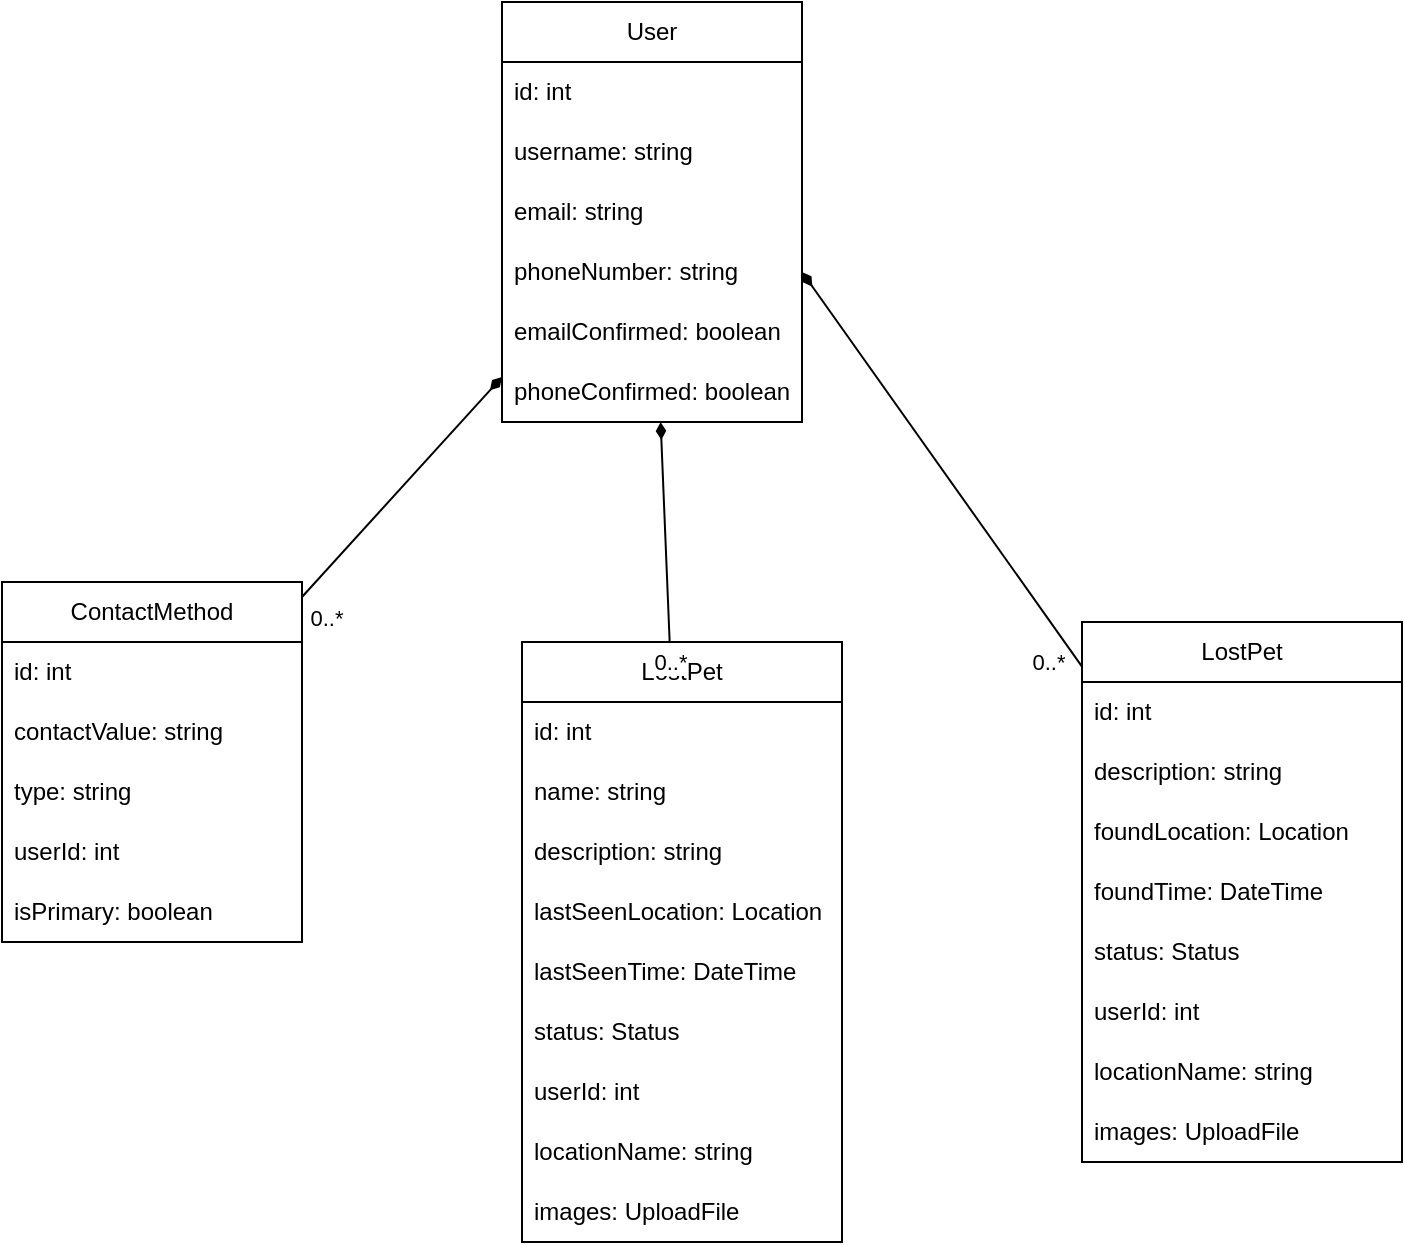 <mxfile version="27.1.4">
  <diagram name="Page-1" id="cRLAUIySB5d9BaKYHvEE">
    <mxGraphModel dx="778" dy="514" grid="1" gridSize="10" guides="1" tooltips="1" connect="1" arrows="1" fold="1" page="1" pageScale="1" pageWidth="850" pageHeight="1100" math="0" shadow="0">
      <root>
        <mxCell id="0" />
        <mxCell id="1" parent="0" />
        <mxCell id="Yky-W8v3LzcQJsoE2YZK-2" value="User" style="swimlane;fontStyle=0;childLayout=stackLayout;horizontal=1;startSize=30;horizontalStack=0;resizeParent=1;resizeParentMax=0;resizeLast=0;collapsible=1;marginBottom=0;whiteSpace=wrap;html=1;" vertex="1" parent="1">
          <mxGeometry x="330" y="210" width="150" height="210" as="geometry" />
        </mxCell>
        <mxCell id="Yky-W8v3LzcQJsoE2YZK-3" value="id: int" style="text;strokeColor=none;fillColor=none;align=left;verticalAlign=middle;spacingLeft=4;spacingRight=4;overflow=hidden;points=[[0,0.5],[1,0.5]];portConstraint=eastwest;rotatable=0;whiteSpace=wrap;html=1;" vertex="1" parent="Yky-W8v3LzcQJsoE2YZK-2">
          <mxGeometry y="30" width="150" height="30" as="geometry" />
        </mxCell>
        <mxCell id="Yky-W8v3LzcQJsoE2YZK-4" value="username: string" style="text;strokeColor=none;fillColor=none;align=left;verticalAlign=middle;spacingLeft=4;spacingRight=4;overflow=hidden;points=[[0,0.5],[1,0.5]];portConstraint=eastwest;rotatable=0;whiteSpace=wrap;html=1;" vertex="1" parent="Yky-W8v3LzcQJsoE2YZK-2">
          <mxGeometry y="60" width="150" height="30" as="geometry" />
        </mxCell>
        <mxCell id="Yky-W8v3LzcQJsoE2YZK-5" value="email: string" style="text;strokeColor=none;fillColor=none;align=left;verticalAlign=middle;spacingLeft=4;spacingRight=4;overflow=hidden;points=[[0,0.5],[1,0.5]];portConstraint=eastwest;rotatable=0;whiteSpace=wrap;html=1;" vertex="1" parent="Yky-W8v3LzcQJsoE2YZK-2">
          <mxGeometry y="90" width="150" height="30" as="geometry" />
        </mxCell>
        <mxCell id="Yky-W8v3LzcQJsoE2YZK-6" value="phoneNumber: string" style="text;strokeColor=none;fillColor=none;align=left;verticalAlign=middle;spacingLeft=4;spacingRight=4;overflow=hidden;points=[[0,0.5],[1,0.5]];portConstraint=eastwest;rotatable=0;whiteSpace=wrap;html=1;" vertex="1" parent="Yky-W8v3LzcQJsoE2YZK-2">
          <mxGeometry y="120" width="150" height="30" as="geometry" />
        </mxCell>
        <mxCell id="Yky-W8v3LzcQJsoE2YZK-7" value="emailConfirmed: boolean" style="text;strokeColor=none;fillColor=none;align=left;verticalAlign=middle;spacingLeft=4;spacingRight=4;overflow=hidden;points=[[0,0.5],[1,0.5]];portConstraint=eastwest;rotatable=0;whiteSpace=wrap;html=1;" vertex="1" parent="Yky-W8v3LzcQJsoE2YZK-2">
          <mxGeometry y="150" width="150" height="30" as="geometry" />
        </mxCell>
        <mxCell id="Yky-W8v3LzcQJsoE2YZK-8" value="phoneConfirmed: boolean" style="text;strokeColor=none;fillColor=none;align=left;verticalAlign=middle;spacingLeft=4;spacingRight=4;overflow=hidden;points=[[0,0.5],[1,0.5]];portConstraint=eastwest;rotatable=0;whiteSpace=wrap;html=1;" vertex="1" parent="Yky-W8v3LzcQJsoE2YZK-2">
          <mxGeometry y="180" width="150" height="30" as="geometry" />
        </mxCell>
        <mxCell id="Yky-W8v3LzcQJsoE2YZK-9" value="ContactMethod" style="swimlane;fontStyle=0;childLayout=stackLayout;horizontal=1;startSize=30;horizontalStack=0;resizeParent=1;resizeParentMax=0;resizeLast=0;collapsible=1;marginBottom=0;whiteSpace=wrap;html=1;" vertex="1" parent="1">
          <mxGeometry x="80" y="500" width="150" height="180" as="geometry" />
        </mxCell>
        <mxCell id="Yky-W8v3LzcQJsoE2YZK-10" value="id: int" style="text;strokeColor=none;fillColor=none;align=left;verticalAlign=middle;spacingLeft=4;spacingRight=4;overflow=hidden;points=[[0,0.5],[1,0.5]];portConstraint=eastwest;rotatable=0;whiteSpace=wrap;html=1;" vertex="1" parent="Yky-W8v3LzcQJsoE2YZK-9">
          <mxGeometry y="30" width="150" height="30" as="geometry" />
        </mxCell>
        <mxCell id="Yky-W8v3LzcQJsoE2YZK-11" value="contactValue: string" style="text;strokeColor=none;fillColor=none;align=left;verticalAlign=middle;spacingLeft=4;spacingRight=4;overflow=hidden;points=[[0,0.5],[1,0.5]];portConstraint=eastwest;rotatable=0;whiteSpace=wrap;html=1;" vertex="1" parent="Yky-W8v3LzcQJsoE2YZK-9">
          <mxGeometry y="60" width="150" height="30" as="geometry" />
        </mxCell>
        <mxCell id="Yky-W8v3LzcQJsoE2YZK-12" value="type: string" style="text;strokeColor=none;fillColor=none;align=left;verticalAlign=middle;spacingLeft=4;spacingRight=4;overflow=hidden;points=[[0,0.5],[1,0.5]];portConstraint=eastwest;rotatable=0;whiteSpace=wrap;html=1;" vertex="1" parent="Yky-W8v3LzcQJsoE2YZK-9">
          <mxGeometry y="90" width="150" height="30" as="geometry" />
        </mxCell>
        <mxCell id="Yky-W8v3LzcQJsoE2YZK-13" value="userId: int" style="text;strokeColor=none;fillColor=none;align=left;verticalAlign=middle;spacingLeft=4;spacingRight=4;overflow=hidden;points=[[0,0.5],[1,0.5]];portConstraint=eastwest;rotatable=0;whiteSpace=wrap;html=1;" vertex="1" parent="Yky-W8v3LzcQJsoE2YZK-9">
          <mxGeometry y="120" width="150" height="30" as="geometry" />
        </mxCell>
        <mxCell id="Yky-W8v3LzcQJsoE2YZK-14" value="isPrimary: boolean" style="text;strokeColor=none;fillColor=none;align=left;verticalAlign=middle;spacingLeft=4;spacingRight=4;overflow=hidden;points=[[0,0.5],[1,0.5]];portConstraint=eastwest;rotatable=0;whiteSpace=wrap;html=1;" vertex="1" parent="Yky-W8v3LzcQJsoE2YZK-9">
          <mxGeometry y="150" width="150" height="30" as="geometry" />
        </mxCell>
        <mxCell id="Yky-W8v3LzcQJsoE2YZK-17" value="LostPet" style="swimlane;fontStyle=0;childLayout=stackLayout;horizontal=1;startSize=30;horizontalStack=0;resizeParent=1;resizeParentMax=0;resizeLast=0;collapsible=1;marginBottom=0;whiteSpace=wrap;html=1;" vertex="1" parent="1">
          <mxGeometry x="340" y="530" width="160" height="300" as="geometry" />
        </mxCell>
        <mxCell id="Yky-W8v3LzcQJsoE2YZK-18" value="id: int" style="text;strokeColor=none;fillColor=none;align=left;verticalAlign=middle;spacingLeft=4;spacingRight=4;overflow=hidden;points=[[0,0.5],[1,0.5]];portConstraint=eastwest;rotatable=0;whiteSpace=wrap;html=1;" vertex="1" parent="Yky-W8v3LzcQJsoE2YZK-17">
          <mxGeometry y="30" width="160" height="30" as="geometry" />
        </mxCell>
        <mxCell id="Yky-W8v3LzcQJsoE2YZK-19" value="name: string" style="text;strokeColor=none;fillColor=none;align=left;verticalAlign=middle;spacingLeft=4;spacingRight=4;overflow=hidden;points=[[0,0.5],[1,0.5]];portConstraint=eastwest;rotatable=0;whiteSpace=wrap;html=1;" vertex="1" parent="Yky-W8v3LzcQJsoE2YZK-17">
          <mxGeometry y="60" width="160" height="30" as="geometry" />
        </mxCell>
        <mxCell id="Yky-W8v3LzcQJsoE2YZK-20" value="description: string" style="text;strokeColor=none;fillColor=none;align=left;verticalAlign=middle;spacingLeft=4;spacingRight=4;overflow=hidden;points=[[0,0.5],[1,0.5]];portConstraint=eastwest;rotatable=0;whiteSpace=wrap;html=1;" vertex="1" parent="Yky-W8v3LzcQJsoE2YZK-17">
          <mxGeometry y="90" width="160" height="30" as="geometry" />
        </mxCell>
        <mxCell id="Yky-W8v3LzcQJsoE2YZK-21" value="lastSeenLocation: Location" style="text;strokeColor=none;fillColor=none;align=left;verticalAlign=middle;spacingLeft=4;spacingRight=4;overflow=hidden;points=[[0,0.5],[1,0.5]];portConstraint=eastwest;rotatable=0;whiteSpace=wrap;html=1;" vertex="1" parent="Yky-W8v3LzcQJsoE2YZK-17">
          <mxGeometry y="120" width="160" height="30" as="geometry" />
        </mxCell>
        <mxCell id="Yky-W8v3LzcQJsoE2YZK-22" value="lastSeenTime: DateTime" style="text;strokeColor=none;fillColor=none;align=left;verticalAlign=middle;spacingLeft=4;spacingRight=4;overflow=hidden;points=[[0,0.5],[1,0.5]];portConstraint=eastwest;rotatable=0;whiteSpace=wrap;html=1;" vertex="1" parent="Yky-W8v3LzcQJsoE2YZK-17">
          <mxGeometry y="150" width="160" height="30" as="geometry" />
        </mxCell>
        <mxCell id="Yky-W8v3LzcQJsoE2YZK-23" value="status: Status" style="text;strokeColor=none;fillColor=none;align=left;verticalAlign=middle;spacingLeft=4;spacingRight=4;overflow=hidden;points=[[0,0.5],[1,0.5]];portConstraint=eastwest;rotatable=0;whiteSpace=wrap;html=1;" vertex="1" parent="Yky-W8v3LzcQJsoE2YZK-17">
          <mxGeometry y="180" width="160" height="30" as="geometry" />
        </mxCell>
        <mxCell id="Yky-W8v3LzcQJsoE2YZK-24" value="userId: int" style="text;strokeColor=none;fillColor=none;align=left;verticalAlign=middle;spacingLeft=4;spacingRight=4;overflow=hidden;points=[[0,0.5],[1,0.5]];portConstraint=eastwest;rotatable=0;whiteSpace=wrap;html=1;" vertex="1" parent="Yky-W8v3LzcQJsoE2YZK-17">
          <mxGeometry y="210" width="160" height="30" as="geometry" />
        </mxCell>
        <mxCell id="Yky-W8v3LzcQJsoE2YZK-26" value="locationName: string" style="text;strokeColor=none;fillColor=none;align=left;verticalAlign=middle;spacingLeft=4;spacingRight=4;overflow=hidden;points=[[0,0.5],[1,0.5]];portConstraint=eastwest;rotatable=0;whiteSpace=wrap;html=1;" vertex="1" parent="Yky-W8v3LzcQJsoE2YZK-17">
          <mxGeometry y="240" width="160" height="30" as="geometry" />
        </mxCell>
        <mxCell id="Yky-W8v3LzcQJsoE2YZK-27" value="images: UploadFile" style="text;strokeColor=none;fillColor=none;align=left;verticalAlign=middle;spacingLeft=4;spacingRight=4;overflow=hidden;points=[[0,0.5],[1,0.5]];portConstraint=eastwest;rotatable=0;whiteSpace=wrap;html=1;" vertex="1" parent="Yky-W8v3LzcQJsoE2YZK-17">
          <mxGeometry y="270" width="160" height="30" as="geometry" />
        </mxCell>
        <mxCell id="Yky-W8v3LzcQJsoE2YZK-28" value="LostPet" style="swimlane;fontStyle=0;childLayout=stackLayout;horizontal=1;startSize=30;horizontalStack=0;resizeParent=1;resizeParentMax=0;resizeLast=0;collapsible=1;marginBottom=0;whiteSpace=wrap;html=1;" vertex="1" parent="1">
          <mxGeometry x="620" y="520" width="160" height="270" as="geometry" />
        </mxCell>
        <mxCell id="Yky-W8v3LzcQJsoE2YZK-29" value="id: int" style="text;strokeColor=none;fillColor=none;align=left;verticalAlign=middle;spacingLeft=4;spacingRight=4;overflow=hidden;points=[[0,0.5],[1,0.5]];portConstraint=eastwest;rotatable=0;whiteSpace=wrap;html=1;" vertex="1" parent="Yky-W8v3LzcQJsoE2YZK-28">
          <mxGeometry y="30" width="160" height="30" as="geometry" />
        </mxCell>
        <mxCell id="Yky-W8v3LzcQJsoE2YZK-31" value="description: string" style="text;strokeColor=none;fillColor=none;align=left;verticalAlign=middle;spacingLeft=4;spacingRight=4;overflow=hidden;points=[[0,0.5],[1,0.5]];portConstraint=eastwest;rotatable=0;whiteSpace=wrap;html=1;" vertex="1" parent="Yky-W8v3LzcQJsoE2YZK-28">
          <mxGeometry y="60" width="160" height="30" as="geometry" />
        </mxCell>
        <mxCell id="Yky-W8v3LzcQJsoE2YZK-32" value="foundLocation: Location" style="text;strokeColor=none;fillColor=none;align=left;verticalAlign=middle;spacingLeft=4;spacingRight=4;overflow=hidden;points=[[0,0.5],[1,0.5]];portConstraint=eastwest;rotatable=0;whiteSpace=wrap;html=1;" vertex="1" parent="Yky-W8v3LzcQJsoE2YZK-28">
          <mxGeometry y="90" width="160" height="30" as="geometry" />
        </mxCell>
        <mxCell id="Yky-W8v3LzcQJsoE2YZK-33" value="foundTime: DateTime" style="text;strokeColor=none;fillColor=none;align=left;verticalAlign=middle;spacingLeft=4;spacingRight=4;overflow=hidden;points=[[0,0.5],[1,0.5]];portConstraint=eastwest;rotatable=0;whiteSpace=wrap;html=1;" vertex="1" parent="Yky-W8v3LzcQJsoE2YZK-28">
          <mxGeometry y="120" width="160" height="30" as="geometry" />
        </mxCell>
        <mxCell id="Yky-W8v3LzcQJsoE2YZK-34" value="status: Status" style="text;strokeColor=none;fillColor=none;align=left;verticalAlign=middle;spacingLeft=4;spacingRight=4;overflow=hidden;points=[[0,0.5],[1,0.5]];portConstraint=eastwest;rotatable=0;whiteSpace=wrap;html=1;" vertex="1" parent="Yky-W8v3LzcQJsoE2YZK-28">
          <mxGeometry y="150" width="160" height="30" as="geometry" />
        </mxCell>
        <mxCell id="Yky-W8v3LzcQJsoE2YZK-35" value="userId: int" style="text;strokeColor=none;fillColor=none;align=left;verticalAlign=middle;spacingLeft=4;spacingRight=4;overflow=hidden;points=[[0,0.5],[1,0.5]];portConstraint=eastwest;rotatable=0;whiteSpace=wrap;html=1;" vertex="1" parent="Yky-W8v3LzcQJsoE2YZK-28">
          <mxGeometry y="180" width="160" height="30" as="geometry" />
        </mxCell>
        <mxCell id="Yky-W8v3LzcQJsoE2YZK-36" value="locationName: string" style="text;strokeColor=none;fillColor=none;align=left;verticalAlign=middle;spacingLeft=4;spacingRight=4;overflow=hidden;points=[[0,0.5],[1,0.5]];portConstraint=eastwest;rotatable=0;whiteSpace=wrap;html=1;" vertex="1" parent="Yky-W8v3LzcQJsoE2YZK-28">
          <mxGeometry y="210" width="160" height="30" as="geometry" />
        </mxCell>
        <mxCell id="Yky-W8v3LzcQJsoE2YZK-37" value="images: UploadFile" style="text;strokeColor=none;fillColor=none;align=left;verticalAlign=middle;spacingLeft=4;spacingRight=4;overflow=hidden;points=[[0,0.5],[1,0.5]];portConstraint=eastwest;rotatable=0;whiteSpace=wrap;html=1;" vertex="1" parent="Yky-W8v3LzcQJsoE2YZK-28">
          <mxGeometry y="240" width="160" height="30" as="geometry" />
        </mxCell>
        <mxCell id="Yky-W8v3LzcQJsoE2YZK-38" value="" style="endArrow=none;html=1;rounded=0;startArrow=diamondThin;startFill=1;" edge="1" parent="1" source="Yky-W8v3LzcQJsoE2YZK-2" target="Yky-W8v3LzcQJsoE2YZK-9">
          <mxGeometry width="50" height="50" relative="1" as="geometry">
            <mxPoint x="560" y="600" as="sourcePoint" />
            <mxPoint x="610" y="550" as="targetPoint" />
          </mxGeometry>
        </mxCell>
        <mxCell id="Yky-W8v3LzcQJsoE2YZK-39" value="0..*" style="edgeLabel;html=1;align=center;verticalAlign=middle;resizable=0;points=[];" vertex="1" connectable="0" parent="Yky-W8v3LzcQJsoE2YZK-38">
          <mxGeometry x="0.751" y="2" relative="1" as="geometry">
            <mxPoint x="-2" y="23" as="offset" />
          </mxGeometry>
        </mxCell>
        <mxCell id="Yky-W8v3LzcQJsoE2YZK-40" value="" style="endArrow=none;html=1;rounded=0;startArrow=diamondThin;startFill=1;exitX=1;exitY=0.5;exitDx=0;exitDy=0;" edge="1" parent="1" source="Yky-W8v3LzcQJsoE2YZK-6" target="Yky-W8v3LzcQJsoE2YZK-28">
          <mxGeometry width="50" height="50" relative="1" as="geometry">
            <mxPoint x="345" y="400" as="sourcePoint" />
            <mxPoint x="230" y="590" as="targetPoint" />
          </mxGeometry>
        </mxCell>
        <mxCell id="Yky-W8v3LzcQJsoE2YZK-41" value="0..*" style="edgeLabel;html=1;align=center;verticalAlign=middle;resizable=0;points=[];" vertex="1" connectable="0" parent="Yky-W8v3LzcQJsoE2YZK-40">
          <mxGeometry x="0.751" y="2" relative="1" as="geometry">
            <mxPoint x="-2" y="23" as="offset" />
          </mxGeometry>
        </mxCell>
        <mxCell id="Yky-W8v3LzcQJsoE2YZK-42" value="" style="endArrow=none;html=1;rounded=0;startArrow=diamondThin;startFill=1;" edge="1" parent="1" source="Yky-W8v3LzcQJsoE2YZK-2" target="Yky-W8v3LzcQJsoE2YZK-17">
          <mxGeometry width="50" height="50" relative="1" as="geometry">
            <mxPoint x="540" y="440" as="sourcePoint" />
            <mxPoint x="680" y="637" as="targetPoint" />
          </mxGeometry>
        </mxCell>
        <mxCell id="Yky-W8v3LzcQJsoE2YZK-43" value="0..*" style="edgeLabel;html=1;align=center;verticalAlign=middle;resizable=0;points=[];" vertex="1" connectable="0" parent="Yky-W8v3LzcQJsoE2YZK-42">
          <mxGeometry x="0.751" y="2" relative="1" as="geometry">
            <mxPoint x="-2" y="23" as="offset" />
          </mxGeometry>
        </mxCell>
      </root>
    </mxGraphModel>
  </diagram>
</mxfile>
